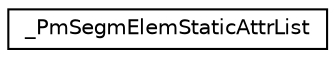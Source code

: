 digraph "Graphical Class Hierarchy"
{
  edge [fontname="Helvetica",fontsize="10",labelfontname="Helvetica",labelfontsize="10"];
  node [fontname="Helvetica",fontsize="10",shape=record];
  rankdir="LR";
  Node1 [label="_PmSegmElemStaticAttrList",height=0.2,width=0.4,color="black", fillcolor="white", style="filled",URL="$struct___pm_segm_elem_static_attr_list.html"];
}
